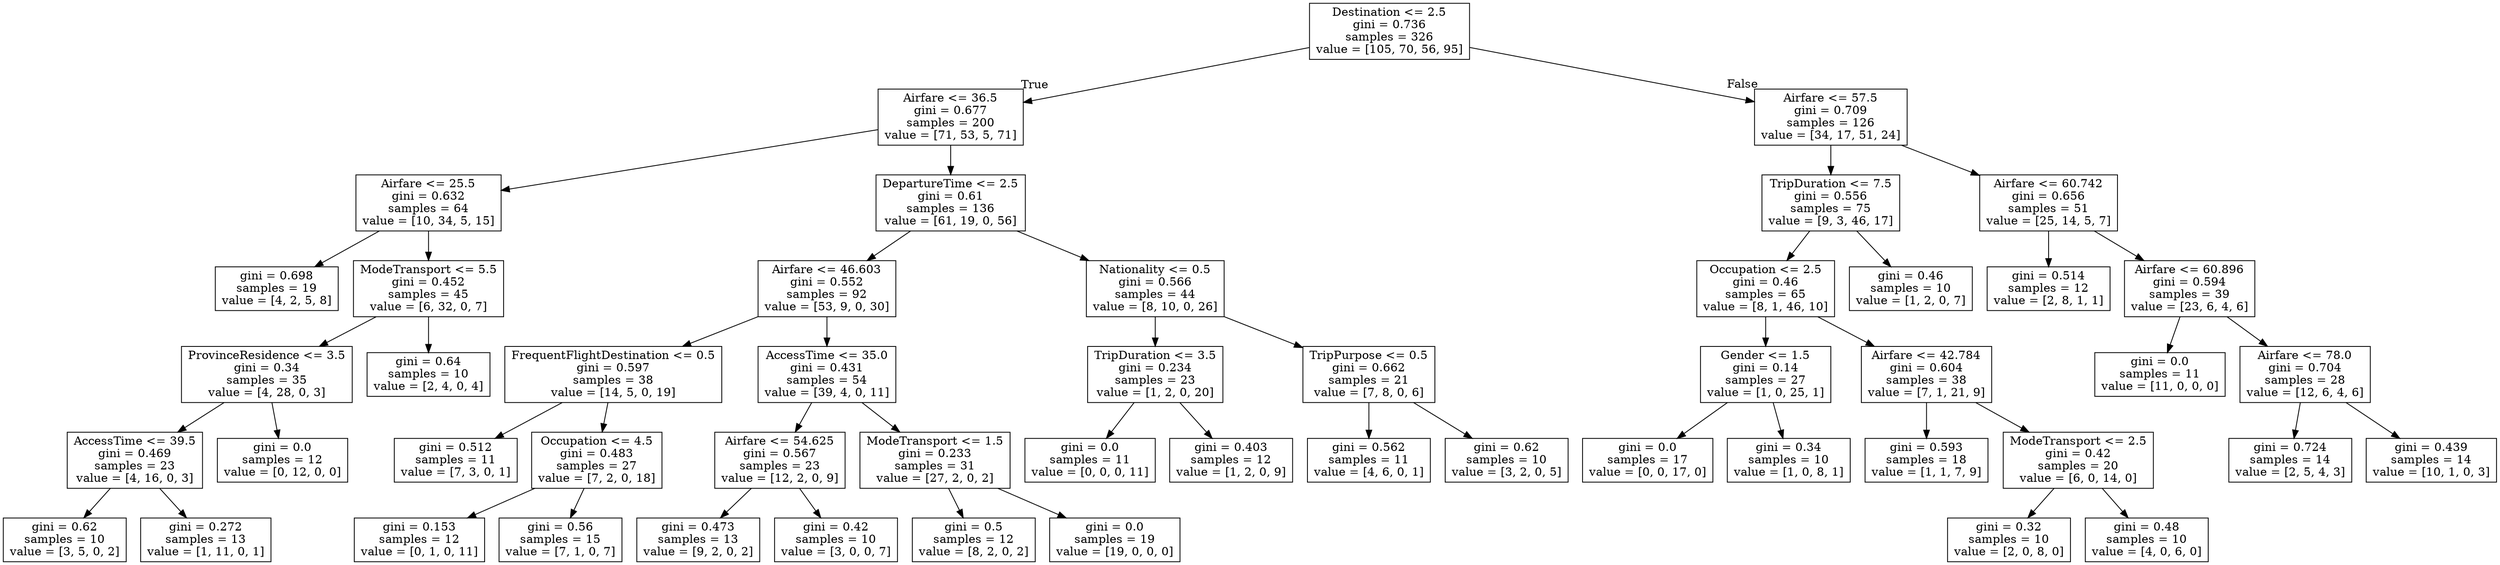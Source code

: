digraph Tree {
node [shape=box] ;
0 [label="Destination <= 2.5\ngini = 0.736\nsamples = 326\nvalue = [105, 70, 56, 95]"] ;
1 [label="Airfare <= 36.5\ngini = 0.677\nsamples = 200\nvalue = [71, 53, 5, 71]"] ;
0 -> 1 [labeldistance=2.5, labelangle=45, headlabel="True"] ;
2 [label="Airfare <= 25.5\ngini = 0.632\nsamples = 64\nvalue = [10, 34, 5, 15]"] ;
1 -> 2 ;
3 [label="gini = 0.698\nsamples = 19\nvalue = [4, 2, 5, 8]"] ;
2 -> 3 ;
4 [label="ModeTransport <= 5.5\ngini = 0.452\nsamples = 45\nvalue = [6, 32, 0, 7]"] ;
2 -> 4 ;
5 [label="ProvinceResidence <= 3.5\ngini = 0.34\nsamples = 35\nvalue = [4, 28, 0, 3]"] ;
4 -> 5 ;
6 [label="AccessTime <= 39.5\ngini = 0.469\nsamples = 23\nvalue = [4, 16, 0, 3]"] ;
5 -> 6 ;
7 [label="gini = 0.62\nsamples = 10\nvalue = [3, 5, 0, 2]"] ;
6 -> 7 ;
8 [label="gini = 0.272\nsamples = 13\nvalue = [1, 11, 0, 1]"] ;
6 -> 8 ;
9 [label="gini = 0.0\nsamples = 12\nvalue = [0, 12, 0, 0]"] ;
5 -> 9 ;
10 [label="gini = 0.64\nsamples = 10\nvalue = [2, 4, 0, 4]"] ;
4 -> 10 ;
11 [label="DepartureTime <= 2.5\ngini = 0.61\nsamples = 136\nvalue = [61, 19, 0, 56]"] ;
1 -> 11 ;
12 [label="Airfare <= 46.603\ngini = 0.552\nsamples = 92\nvalue = [53, 9, 0, 30]"] ;
11 -> 12 ;
13 [label="FrequentFlightDestination <= 0.5\ngini = 0.597\nsamples = 38\nvalue = [14, 5, 0, 19]"] ;
12 -> 13 ;
14 [label="gini = 0.512\nsamples = 11\nvalue = [7, 3, 0, 1]"] ;
13 -> 14 ;
15 [label="Occupation <= 4.5\ngini = 0.483\nsamples = 27\nvalue = [7, 2, 0, 18]"] ;
13 -> 15 ;
16 [label="gini = 0.153\nsamples = 12\nvalue = [0, 1, 0, 11]"] ;
15 -> 16 ;
17 [label="gini = 0.56\nsamples = 15\nvalue = [7, 1, 0, 7]"] ;
15 -> 17 ;
18 [label="AccessTime <= 35.0\ngini = 0.431\nsamples = 54\nvalue = [39, 4, 0, 11]"] ;
12 -> 18 ;
19 [label="Airfare <= 54.625\ngini = 0.567\nsamples = 23\nvalue = [12, 2, 0, 9]"] ;
18 -> 19 ;
20 [label="gini = 0.473\nsamples = 13\nvalue = [9, 2, 0, 2]"] ;
19 -> 20 ;
21 [label="gini = 0.42\nsamples = 10\nvalue = [3, 0, 0, 7]"] ;
19 -> 21 ;
22 [label="ModeTransport <= 1.5\ngini = 0.233\nsamples = 31\nvalue = [27, 2, 0, 2]"] ;
18 -> 22 ;
23 [label="gini = 0.5\nsamples = 12\nvalue = [8, 2, 0, 2]"] ;
22 -> 23 ;
24 [label="gini = 0.0\nsamples = 19\nvalue = [19, 0, 0, 0]"] ;
22 -> 24 ;
25 [label="Nationality <= 0.5\ngini = 0.566\nsamples = 44\nvalue = [8, 10, 0, 26]"] ;
11 -> 25 ;
26 [label="TripDuration <= 3.5\ngini = 0.234\nsamples = 23\nvalue = [1, 2, 0, 20]"] ;
25 -> 26 ;
27 [label="gini = 0.0\nsamples = 11\nvalue = [0, 0, 0, 11]"] ;
26 -> 27 ;
28 [label="gini = 0.403\nsamples = 12\nvalue = [1, 2, 0, 9]"] ;
26 -> 28 ;
29 [label="TripPurpose <= 0.5\ngini = 0.662\nsamples = 21\nvalue = [7, 8, 0, 6]"] ;
25 -> 29 ;
30 [label="gini = 0.562\nsamples = 11\nvalue = [4, 6, 0, 1]"] ;
29 -> 30 ;
31 [label="gini = 0.62\nsamples = 10\nvalue = [3, 2, 0, 5]"] ;
29 -> 31 ;
32 [label="Airfare <= 57.5\ngini = 0.709\nsamples = 126\nvalue = [34, 17, 51, 24]"] ;
0 -> 32 [labeldistance=2.5, labelangle=-45, headlabel="False"] ;
33 [label="TripDuration <= 7.5\ngini = 0.556\nsamples = 75\nvalue = [9, 3, 46, 17]"] ;
32 -> 33 ;
34 [label="Occupation <= 2.5\ngini = 0.46\nsamples = 65\nvalue = [8, 1, 46, 10]"] ;
33 -> 34 ;
35 [label="Gender <= 1.5\ngini = 0.14\nsamples = 27\nvalue = [1, 0, 25, 1]"] ;
34 -> 35 ;
36 [label="gini = 0.0\nsamples = 17\nvalue = [0, 0, 17, 0]"] ;
35 -> 36 ;
37 [label="gini = 0.34\nsamples = 10\nvalue = [1, 0, 8, 1]"] ;
35 -> 37 ;
38 [label="Airfare <= 42.784\ngini = 0.604\nsamples = 38\nvalue = [7, 1, 21, 9]"] ;
34 -> 38 ;
39 [label="gini = 0.593\nsamples = 18\nvalue = [1, 1, 7, 9]"] ;
38 -> 39 ;
40 [label="ModeTransport <= 2.5\ngini = 0.42\nsamples = 20\nvalue = [6, 0, 14, 0]"] ;
38 -> 40 ;
41 [label="gini = 0.32\nsamples = 10\nvalue = [2, 0, 8, 0]"] ;
40 -> 41 ;
42 [label="gini = 0.48\nsamples = 10\nvalue = [4, 0, 6, 0]"] ;
40 -> 42 ;
43 [label="gini = 0.46\nsamples = 10\nvalue = [1, 2, 0, 7]"] ;
33 -> 43 ;
44 [label="Airfare <= 60.742\ngini = 0.656\nsamples = 51\nvalue = [25, 14, 5, 7]"] ;
32 -> 44 ;
45 [label="gini = 0.514\nsamples = 12\nvalue = [2, 8, 1, 1]"] ;
44 -> 45 ;
46 [label="Airfare <= 60.896\ngini = 0.594\nsamples = 39\nvalue = [23, 6, 4, 6]"] ;
44 -> 46 ;
47 [label="gini = 0.0\nsamples = 11\nvalue = [11, 0, 0, 0]"] ;
46 -> 47 ;
48 [label="Airfare <= 78.0\ngini = 0.704\nsamples = 28\nvalue = [12, 6, 4, 6]"] ;
46 -> 48 ;
49 [label="gini = 0.724\nsamples = 14\nvalue = [2, 5, 4, 3]"] ;
48 -> 49 ;
50 [label="gini = 0.439\nsamples = 14\nvalue = [10, 1, 0, 3]"] ;
48 -> 50 ;
}